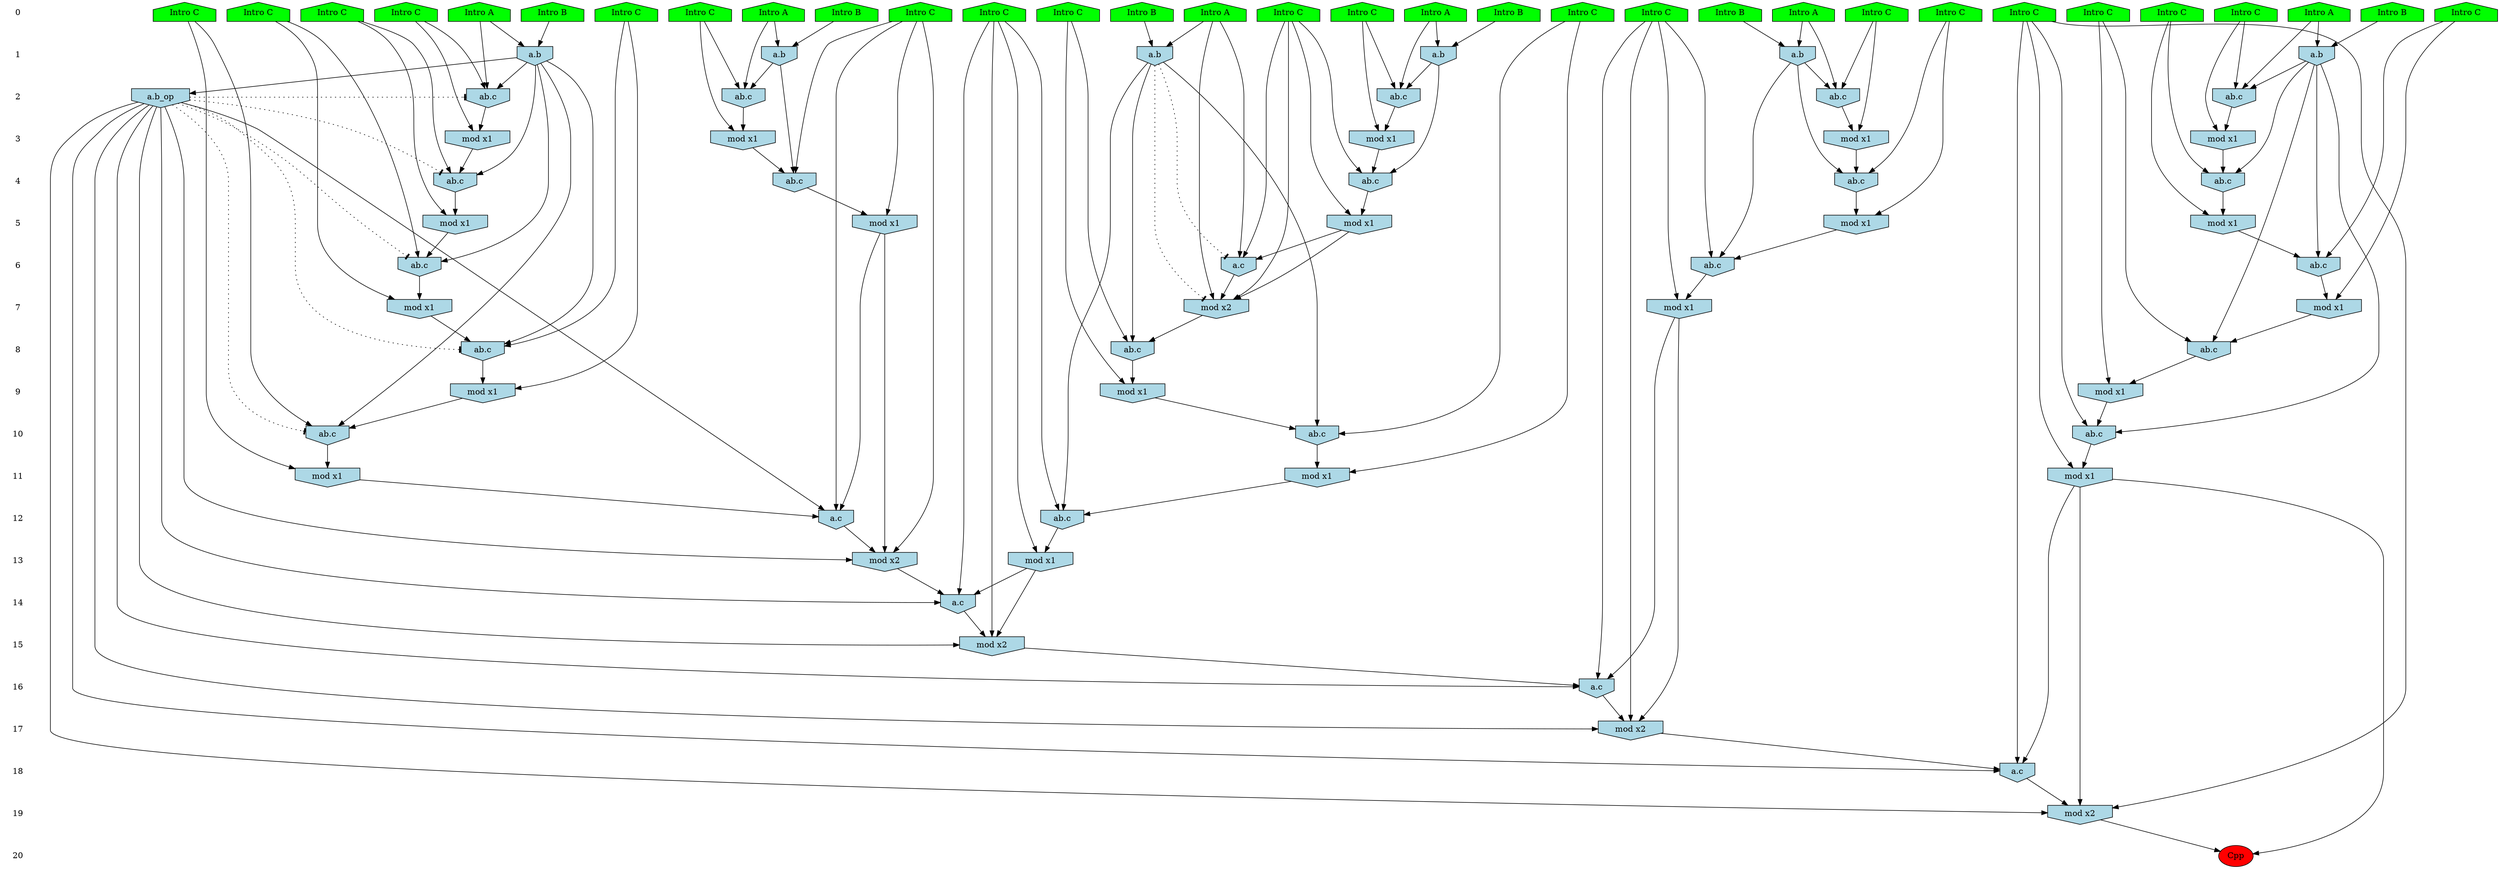 /* Compression of 1 causal flows obtained in average at 1.902420E+01 t.u */
/* Compressed causal flows were: [3455] */
digraph G{
 ranksep=.5 ; 
{ rank = same ; "0" [shape=plaintext] ; node_1 [label ="Intro B", shape=house, style=filled, fillcolor=green] ;
node_2 [label ="Intro A", shape=house, style=filled, fillcolor=green] ;
node_3 [label ="Intro B", shape=house, style=filled, fillcolor=green] ;
node_4 [label ="Intro B", shape=house, style=filled, fillcolor=green] ;
node_5 [label ="Intro A", shape=house, style=filled, fillcolor=green] ;
node_6 [label ="Intro B", shape=house, style=filled, fillcolor=green] ;
node_7 [label ="Intro A", shape=house, style=filled, fillcolor=green] ;
node_8 [label ="Intro B", shape=house, style=filled, fillcolor=green] ;
node_9 [label ="Intro A", shape=house, style=filled, fillcolor=green] ;
node_10 [label ="Intro A", shape=house, style=filled, fillcolor=green] ;
node_11 [label ="Intro A", shape=house, style=filled, fillcolor=green] ;
node_12 [label ="Intro B", shape=house, style=filled, fillcolor=green] ;
node_13 [label ="Intro C", shape=house, style=filled, fillcolor=green] ;
node_14 [label ="Intro C", shape=house, style=filled, fillcolor=green] ;
node_15 [label ="Intro C", shape=house, style=filled, fillcolor=green] ;
node_16 [label ="Intro C", shape=house, style=filled, fillcolor=green] ;
node_17 [label ="Intro C", shape=house, style=filled, fillcolor=green] ;
node_18 [label ="Intro C", shape=house, style=filled, fillcolor=green] ;
node_19 [label ="Intro C", shape=house, style=filled, fillcolor=green] ;
node_20 [label ="Intro C", shape=house, style=filled, fillcolor=green] ;
node_21 [label ="Intro C", shape=house, style=filled, fillcolor=green] ;
node_22 [label ="Intro C", shape=house, style=filled, fillcolor=green] ;
node_23 [label ="Intro C", shape=house, style=filled, fillcolor=green] ;
node_24 [label ="Intro C", shape=house, style=filled, fillcolor=green] ;
node_25 [label ="Intro C", shape=house, style=filled, fillcolor=green] ;
node_26 [label ="Intro C", shape=house, style=filled, fillcolor=green] ;
node_27 [label ="Intro C", shape=house, style=filled, fillcolor=green] ;
node_28 [label ="Intro C", shape=house, style=filled, fillcolor=green] ;
node_29 [label ="Intro C", shape=house, style=filled, fillcolor=green] ;
node_30 [label ="Intro C", shape=house, style=filled, fillcolor=green] ;
node_31 [label ="Intro C", shape=house, style=filled, fillcolor=green] ;
node_32 [label ="Intro C", shape=house, style=filled, fillcolor=green] ;
}
{ rank = same ; "1" [shape=plaintext] ; node_33 [label="a.b", shape=invhouse, style=filled, fillcolor = lightblue] ;
node_36 [label="a.b", shape=invhouse, style=filled, fillcolor = lightblue] ;
node_38 [label="a.b", shape=invhouse, style=filled, fillcolor = lightblue] ;
node_39 [label="a.b", shape=invhouse, style=filled, fillcolor = lightblue] ;
node_44 [label="a.b", shape=invhouse, style=filled, fillcolor = lightblue] ;
node_67 [label="a.b", shape=invhouse, style=filled, fillcolor = lightblue] ;
}
{ rank = same ; "2" [shape=plaintext] ; node_34 [label="ab.c", shape=invhouse, style=filled, fillcolor = lightblue] ;
node_37 [label="ab.c", shape=invhouse, style=filled, fillcolor = lightblue] ;
node_42 [label="ab.c", shape=invhouse, style=filled, fillcolor = lightblue] ;
node_46 [label="ab.c", shape=invhouse, style=filled, fillcolor = lightblue] ;
node_52 [label="ab.c", shape=invhouse, style=filled, fillcolor = lightblue] ;
node_76 [label="a.b_op", shape=invhouse, style=filled, fillcolor = lightblue] ;
}
{ rank = same ; "3" [shape=plaintext] ; node_35 [label="mod x1", shape=invhouse, style=filled, fillcolor = lightblue] ;
node_40 [label="mod x1", shape=invhouse, style=filled, fillcolor = lightblue] ;
node_51 [label="mod x1", shape=invhouse, style=filled, fillcolor = lightblue] ;
node_53 [label="mod x1", shape=invhouse, style=filled, fillcolor = lightblue] ;
node_65 [label="mod x1", shape=invhouse, style=filled, fillcolor = lightblue] ;
}
{ rank = same ; "4" [shape=plaintext] ; node_41 [label="ab.c", shape=invhouse, style=filled, fillcolor = lightblue] ;
node_47 [label="ab.c", shape=invhouse, style=filled, fillcolor = lightblue] ;
node_55 [label="ab.c", shape=invhouse, style=filled, fillcolor = lightblue] ;
node_58 [label="ab.c", shape=invhouse, style=filled, fillcolor = lightblue] ;
node_70 [label="ab.c", shape=invhouse, style=filled, fillcolor = lightblue] ;
}
{ rank = same ; "5" [shape=plaintext] ; node_43 [label="mod x1", shape=invhouse, style=filled, fillcolor = lightblue] ;
node_48 [label="mod x1", shape=invhouse, style=filled, fillcolor = lightblue] ;
node_56 [label="mod x1", shape=invhouse, style=filled, fillcolor = lightblue] ;
node_60 [label="mod x1", shape=invhouse, style=filled, fillcolor = lightblue] ;
node_72 [label="mod x1", shape=invhouse, style=filled, fillcolor = lightblue] ;
}
{ rank = same ; "6" [shape=plaintext] ; node_45 [label="a.c", shape=invhouse, style=filled, fillcolor = lightblue] ;
node_50 [label="ab.c", shape=invhouse, style=filled, fillcolor = lightblue] ;
node_61 [label="ab.c", shape=invhouse, style=filled, fillcolor = lightblue] ;
node_73 [label="ab.c", shape=invhouse, style=filled, fillcolor = lightblue] ;
}
{ rank = same ; "7" [shape=plaintext] ; node_49 [label="mod x2", shape=invhouse, style=filled, fillcolor = lightblue] ;
node_54 [label="mod x1", shape=invhouse, style=filled, fillcolor = lightblue] ;
node_64 [label="mod x1", shape=invhouse, style=filled, fillcolor = lightblue] ;
node_75 [label="mod x1", shape=invhouse, style=filled, fillcolor = lightblue] ;
}
{ rank = same ; "8" [shape=plaintext] ; node_57 [label="ab.c", shape=invhouse, style=filled, fillcolor = lightblue] ;
node_66 [label="ab.c", shape=invhouse, style=filled, fillcolor = lightblue] ;
node_69 [label="ab.c", shape=invhouse, style=filled, fillcolor = lightblue] ;
}
{ rank = same ; "9" [shape=plaintext] ; node_59 [label="mod x1", shape=invhouse, style=filled, fillcolor = lightblue] ;
node_68 [label="mod x1", shape=invhouse, style=filled, fillcolor = lightblue] ;
node_77 [label="mod x1", shape=invhouse, style=filled, fillcolor = lightblue] ;
}
{ rank = same ; "10" [shape=plaintext] ; node_62 [label="ab.c", shape=invhouse, style=filled, fillcolor = lightblue] ;
node_71 [label="ab.c", shape=invhouse, style=filled, fillcolor = lightblue] ;
node_78 [label="ab.c", shape=invhouse, style=filled, fillcolor = lightblue] ;
}
{ rank = same ; "11" [shape=plaintext] ; node_63 [label="mod x1", shape=invhouse, style=filled, fillcolor = lightblue] ;
node_74 [label="mod x1", shape=invhouse, style=filled, fillcolor = lightblue] ;
node_79 [label="mod x1", shape=invhouse, style=filled, fillcolor = lightblue] ;
}
{ rank = same ; "12" [shape=plaintext] ; node_80 [label="a.c", shape=invhouse, style=filled, fillcolor = lightblue] ;
node_82 [label="ab.c", shape=invhouse, style=filled, fillcolor = lightblue] ;
}
{ rank = same ; "13" [shape=plaintext] ; node_81 [label="mod x2", shape=invhouse, style=filled, fillcolor = lightblue] ;
node_83 [label="mod x1", shape=invhouse, style=filled, fillcolor = lightblue] ;
}
{ rank = same ; "14" [shape=plaintext] ; node_84 [label="a.c", shape=invhouse, style=filled, fillcolor = lightblue] ;
}
{ rank = same ; "15" [shape=plaintext] ; node_85 [label="mod x2", shape=invhouse, style=filled, fillcolor = lightblue] ;
}
{ rank = same ; "16" [shape=plaintext] ; node_86 [label="a.c", shape=invhouse, style=filled, fillcolor = lightblue] ;
}
{ rank = same ; "17" [shape=plaintext] ; node_87 [label="mod x2", shape=invhouse, style=filled, fillcolor = lightblue] ;
}
{ rank = same ; "18" [shape=plaintext] ; node_88 [label="a.c", shape=invhouse, style=filled, fillcolor = lightblue] ;
}
{ rank = same ; "19" [shape=plaintext] ; node_89 [label="mod x2", shape=invhouse, style=filled, fillcolor = lightblue] ;
}
{ rank = same ; "20" [shape=plaintext] ; node_90 [label ="Cpp", style=filled, fillcolor=red] ;
}
"0" -> "1" [style="invis"]; 
"1" -> "2" [style="invis"]; 
"2" -> "3" [style="invis"]; 
"3" -> "4" [style="invis"]; 
"4" -> "5" [style="invis"]; 
"5" -> "6" [style="invis"]; 
"6" -> "7" [style="invis"]; 
"7" -> "8" [style="invis"]; 
"8" -> "9" [style="invis"]; 
"9" -> "10" [style="invis"]; 
"10" -> "11" [style="invis"]; 
"11" -> "12" [style="invis"]; 
"12" -> "13" [style="invis"]; 
"13" -> "14" [style="invis"]; 
"14" -> "15" [style="invis"]; 
"15" -> "16" [style="invis"]; 
"16" -> "17" [style="invis"]; 
"17" -> "18" [style="invis"]; 
"18" -> "19" [style="invis"]; 
"19" -> "20" [style="invis"]; 
node_3 -> node_33
node_11 -> node_33
node_11 -> node_34
node_25 -> node_34
node_33 -> node_34
node_25 -> node_35
node_34 -> node_35
node_1 -> node_36
node_9 -> node_36
node_9 -> node_37
node_30 -> node_37
node_36 -> node_37
node_2 -> node_38
node_6 -> node_38
node_4 -> node_39
node_7 -> node_39
node_30 -> node_40
node_37 -> node_40
node_14 -> node_41
node_33 -> node_41
node_35 -> node_41
node_2 -> node_42
node_31 -> node_42
node_38 -> node_42
node_14 -> node_43
node_41 -> node_43
node_5 -> node_44
node_8 -> node_44
node_10 -> node_45
node_14 -> node_45
node_43 -> node_45
node_7 -> node_46
node_18 -> node_46
node_39 -> node_46
node_22 -> node_47
node_36 -> node_47
node_40 -> node_47
node_22 -> node_48
node_47 -> node_48
node_10 -> node_49
node_14 -> node_49
node_43 -> node_49
node_45 -> node_49
node_27 -> node_50
node_36 -> node_50
node_48 -> node_50
node_31 -> node_51
node_42 -> node_51
node_5 -> node_52
node_17 -> node_52
node_44 -> node_52
node_18 -> node_53
node_46 -> node_53
node_27 -> node_54
node_50 -> node_54
node_28 -> node_55
node_39 -> node_55
node_53 -> node_55
node_28 -> node_56
node_55 -> node_56
node_21 -> node_57
node_36 -> node_57
node_54 -> node_57
node_16 -> node_58
node_38 -> node_58
node_51 -> node_58
node_21 -> node_59
node_57 -> node_59
node_16 -> node_60
node_58 -> node_60
node_19 -> node_61
node_38 -> node_61
node_60 -> node_61
node_32 -> node_62
node_36 -> node_62
node_59 -> node_62
node_32 -> node_63
node_62 -> node_63
node_19 -> node_64
node_61 -> node_64
node_17 -> node_65
node_52 -> node_65
node_15 -> node_66
node_38 -> node_66
node_64 -> node_66
node_10 -> node_67
node_12 -> node_67
node_15 -> node_68
node_66 -> node_68
node_26 -> node_69
node_49 -> node_69
node_67 -> node_69
node_13 -> node_70
node_44 -> node_70
node_65 -> node_70
node_23 -> node_71
node_38 -> node_71
node_68 -> node_71
node_13 -> node_72
node_70 -> node_72
node_24 -> node_73
node_44 -> node_73
node_72 -> node_73
node_23 -> node_74
node_71 -> node_74
node_24 -> node_75
node_73 -> node_75
node_38 -> node_76
node_26 -> node_77
node_69 -> node_77
node_29 -> node_78
node_67 -> node_78
node_77 -> node_78
node_29 -> node_79
node_78 -> node_79
node_28 -> node_80
node_56 -> node_80
node_74 -> node_80
node_76 -> node_80
node_28 -> node_81
node_56 -> node_81
node_76 -> node_81
node_80 -> node_81
node_20 -> node_82
node_67 -> node_82
node_79 -> node_82
node_20 -> node_83
node_82 -> node_83
node_20 -> node_84
node_76 -> node_84
node_81 -> node_84
node_83 -> node_84
node_20 -> node_85
node_76 -> node_85
node_83 -> node_85
node_84 -> node_85
node_24 -> node_86
node_75 -> node_86
node_76 -> node_86
node_85 -> node_86
node_24 -> node_87
node_75 -> node_87
node_76 -> node_87
node_86 -> node_87
node_32 -> node_88
node_63 -> node_88
node_76 -> node_88
node_87 -> node_88
node_32 -> node_89
node_63 -> node_89
node_76 -> node_89
node_88 -> node_89
node_63 -> node_90
node_89 -> node_90
node_67 -> node_49 [style=dotted, arrowhead = tee] 
node_67 -> node_45 [style=dotted, arrowhead = tee] 
node_76 -> node_71 [style=dotted, arrowhead = tee] 
node_76 -> node_66 [style=dotted, arrowhead = tee] 
node_76 -> node_61 [style=dotted, arrowhead = tee] 
node_76 -> node_58 [style=dotted, arrowhead = tee] 
node_76 -> node_42 [style=dotted, arrowhead = tee] 
}
/*
 Dot generation time: 0.000356
*/